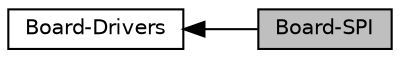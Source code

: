 digraph "Board-SPI"
{
  edge [fontname="Helvetica",fontsize="10",labelfontname="Helvetica",labelfontsize="10"];
  node [fontname="Helvetica",fontsize="10",shape=record];
  rankdir=LR;
  Node1 [label="Board-Drivers",height=0.2,width=0.4,color="black", fillcolor="white", style="filled",URL="$group__Board-Drivers.html"];
  Node0 [label="Board-SPI",height=0.2,width=0.4,color="black", fillcolor="grey75", style="filled", fontcolor="black"];
  Node1->Node0 [shape=plaintext, dir="back", style="solid"];
}
